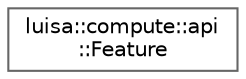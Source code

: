digraph "类继承关系图"
{
 // LATEX_PDF_SIZE
  bgcolor="transparent";
  edge [fontname=Helvetica,fontsize=10,labelfontname=Helvetica,labelfontsize=10];
  node [fontname=Helvetica,fontsize=10,shape=box,height=0.2,width=0.4];
  rankdir="LR";
  Node0 [id="Node000000",label="luisa::compute::api\l::Feature",height=0.2,width=0.4,color="grey40", fillcolor="white", style="filled",URL="$structluisa_1_1compute_1_1api_1_1_feature.html",tooltip=" "];
}
